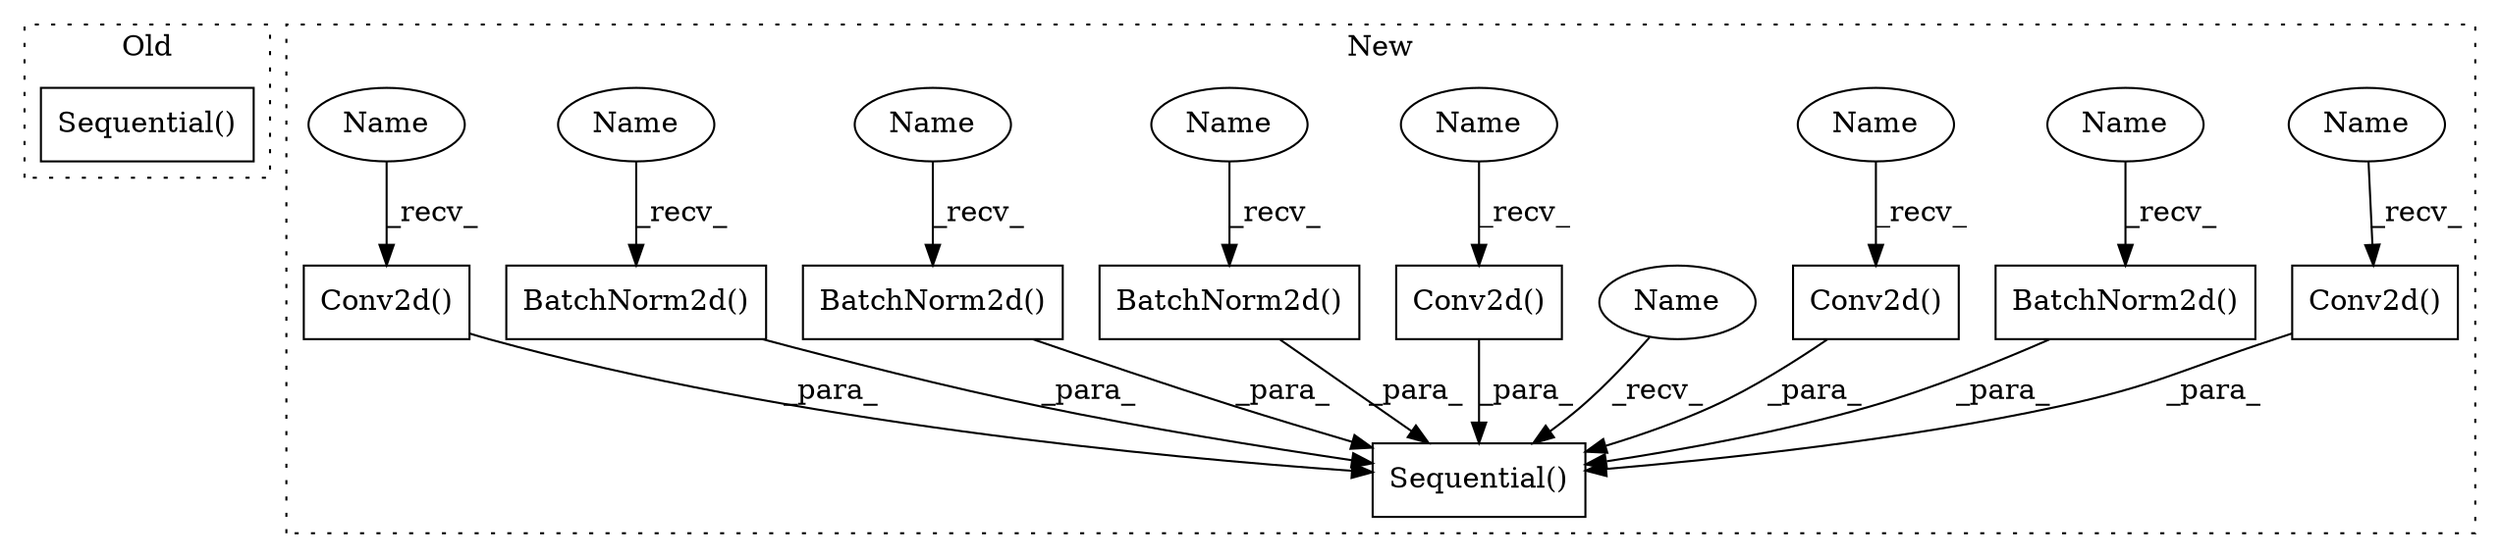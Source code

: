 digraph G {
subgraph cluster0 {
1 [label="Sequential()" a="75" s="6962,6977" l="14,6" shape="box"];
label = "Old";
style="dotted";
}
subgraph cluster1 {
2 [label="BatchNorm2d()" a="75" s="1650,1668" l="15,1" shape="box"];
3 [label="Conv2d()" a="75" s="1066,1081" l="10,49" shape="box"];
4 [label="BatchNorm2d()" a="75" s="1845,1863" l="15,1" shape="box"];
5 [label="Conv2d()" a="75" s="2676,2694" l="10,49" shape="box"];
6 [label="Sequential()" a="75" s="1019,2836" l="47,10" shape="box"];
7 [label="Conv2d()" a="75" s="2133,2151" l="10,49" shape="box"];
8 [label="BatchNorm2d()" a="75" s="2388,2406" l="15,1" shape="box"];
9 [label="Conv2d()" a="75" s="1204,1220" l="10,49" shape="box"];
10 [label="BatchNorm2d()" a="75" s="1476,1494" l="15,1" shape="box"];
11 [label="Name" a="87" s="2133" l="2" shape="ellipse"];
12 [label="Name" a="87" s="2388" l="2" shape="ellipse"];
13 [label="Name" a="87" s="1066" l="2" shape="ellipse"];
14 [label="Name" a="87" s="1019" l="2" shape="ellipse"];
15 [label="Name" a="87" s="1204" l="2" shape="ellipse"];
16 [label="Name" a="87" s="1476" l="2" shape="ellipse"];
17 [label="Name" a="87" s="1845" l="2" shape="ellipse"];
18 [label="Name" a="87" s="1650" l="2" shape="ellipse"];
19 [label="Name" a="87" s="2676" l="2" shape="ellipse"];
label = "New";
style="dotted";
}
2 -> 6 [label="_para_"];
3 -> 6 [label="_para_"];
4 -> 6 [label="_para_"];
5 -> 6 [label="_para_"];
7 -> 6 [label="_para_"];
8 -> 6 [label="_para_"];
9 -> 6 [label="_para_"];
10 -> 6 [label="_para_"];
11 -> 7 [label="_recv_"];
12 -> 8 [label="_recv_"];
13 -> 3 [label="_recv_"];
14 -> 6 [label="_recv_"];
15 -> 9 [label="_recv_"];
16 -> 10 [label="_recv_"];
17 -> 4 [label="_recv_"];
18 -> 2 [label="_recv_"];
19 -> 5 [label="_recv_"];
}
